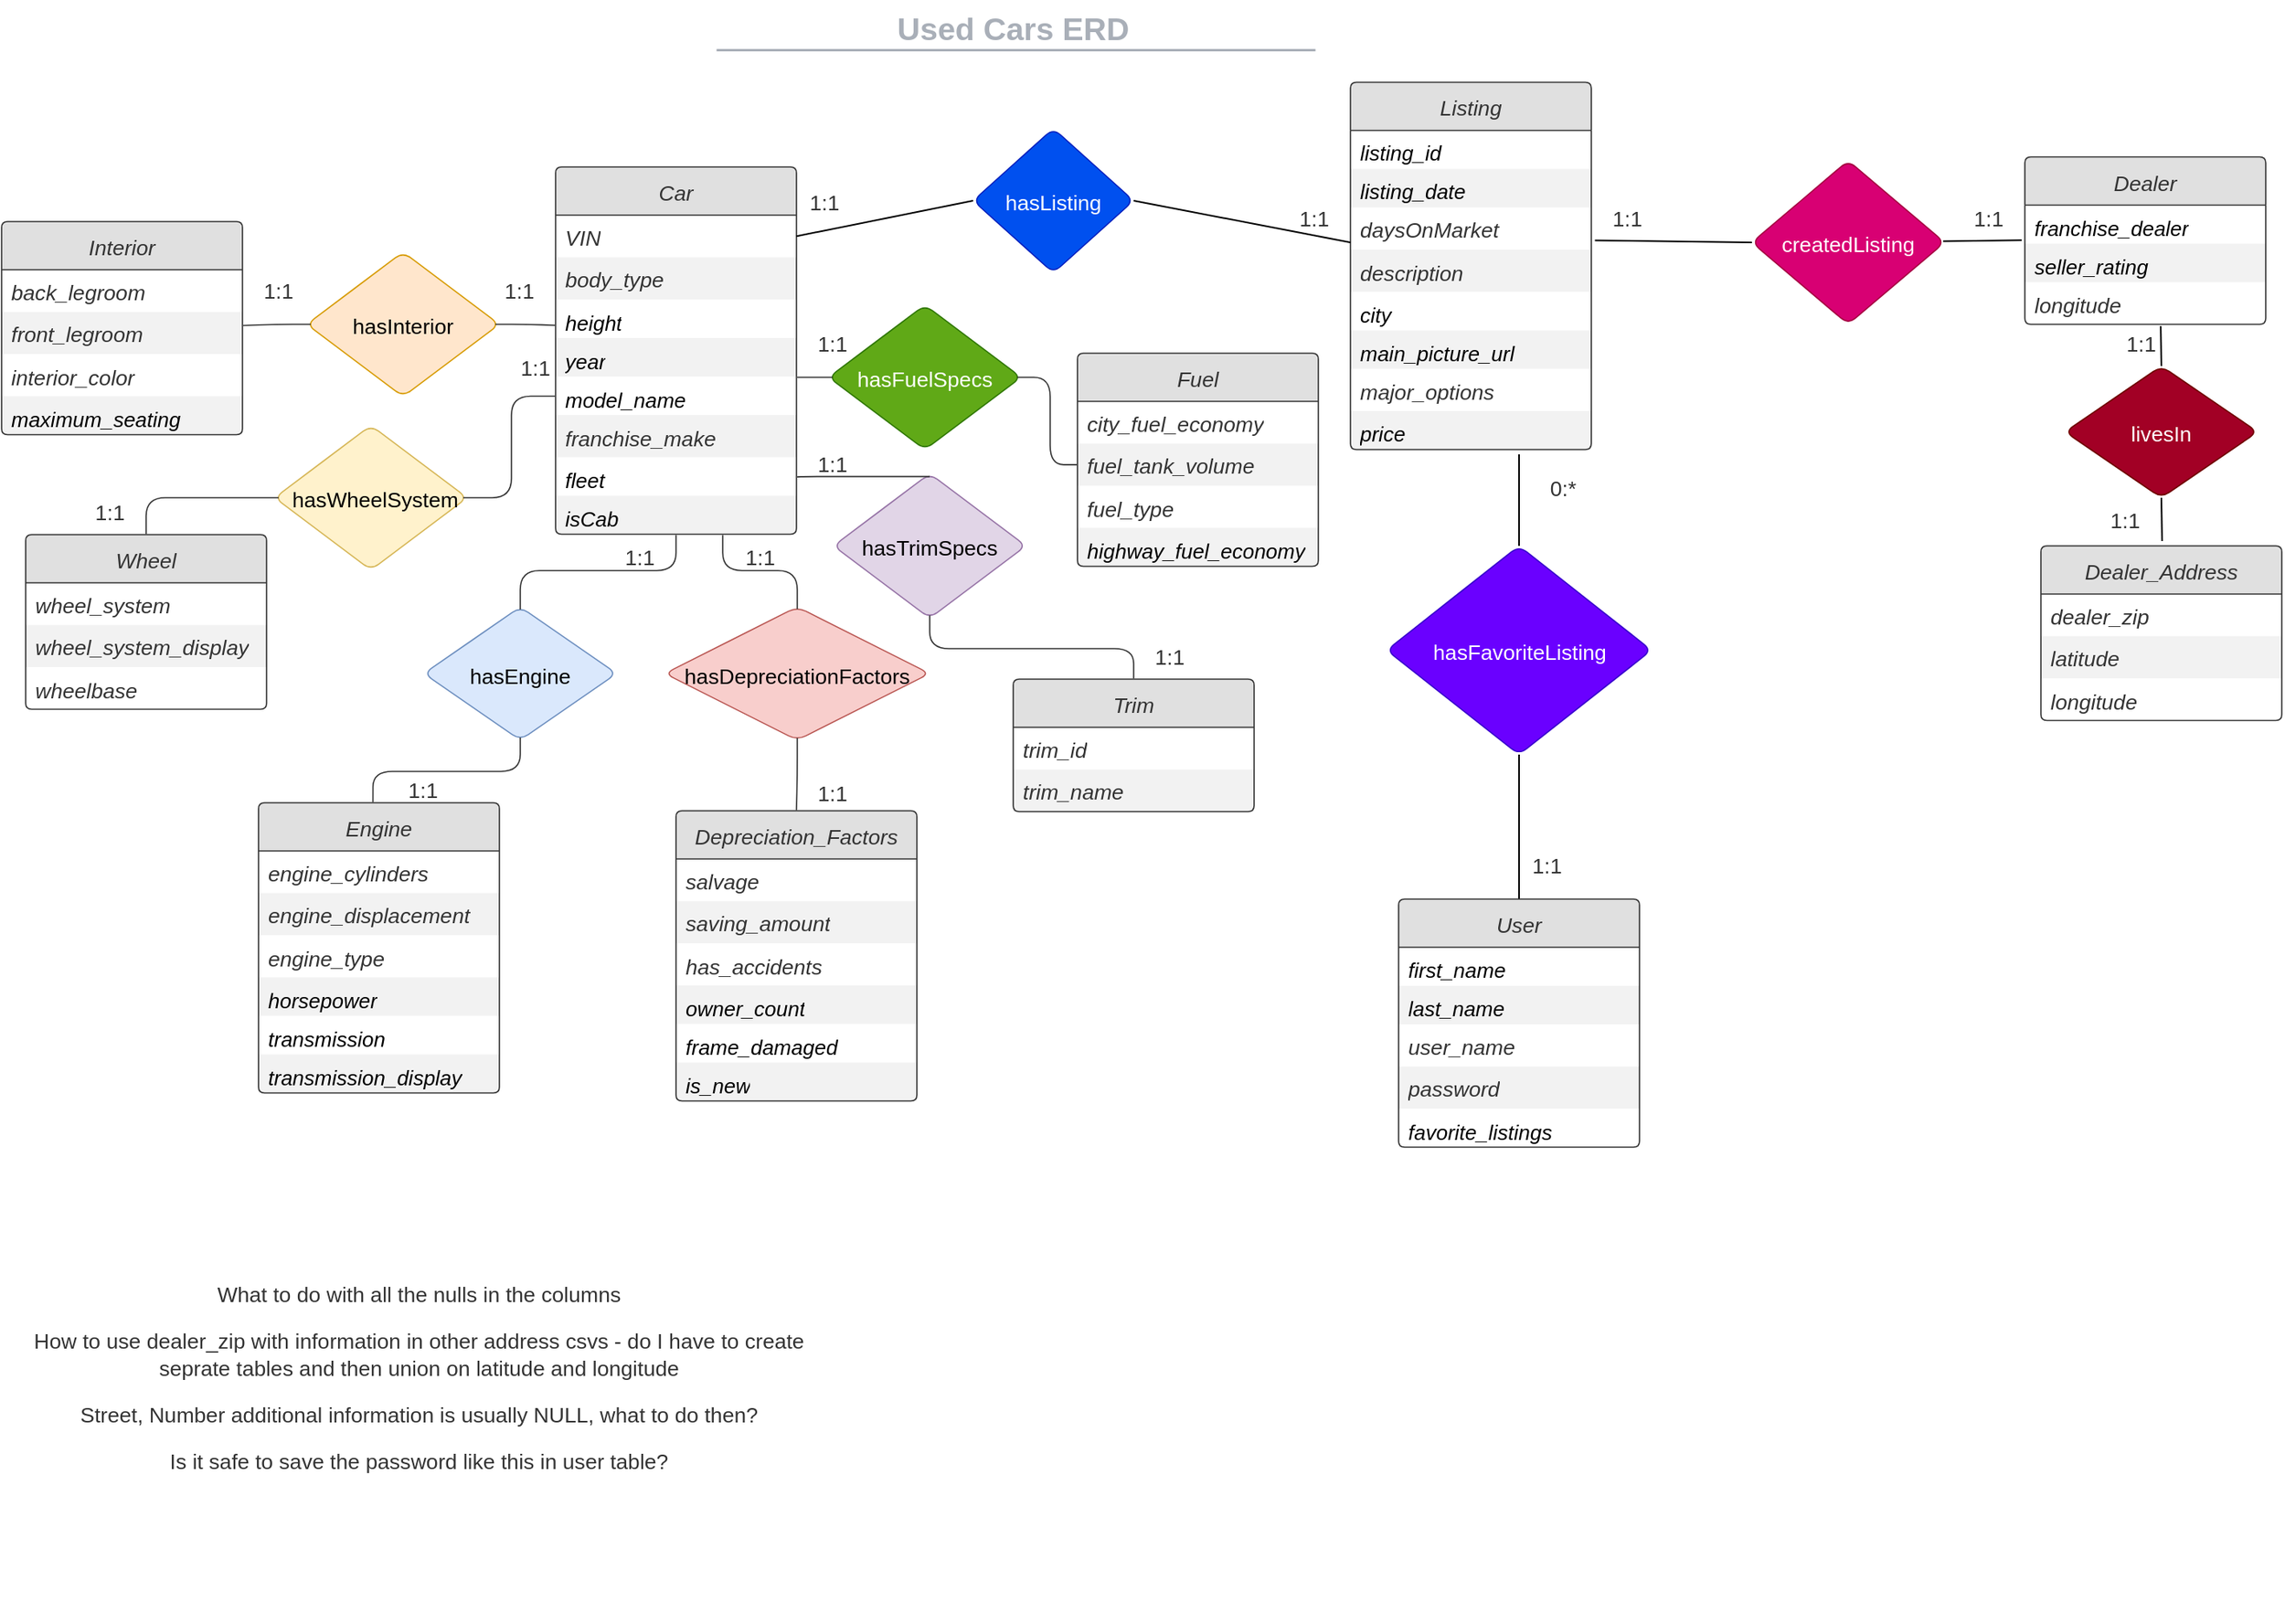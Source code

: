 <mxfile version="14.4.8" type="device"><diagram id="D8fP1rWcKyjfJTmIoYzf" name="Page-1"><mxGraphModel dx="1965" dy="1285" grid="1" gridSize="10" guides="1" tooltips="1" connect="1" arrows="1" fold="1" page="1" pageScale="1" pageWidth="850" pageHeight="1100" math="0" shadow="0"><root><mxCell id="0"/><mxCell id="1" parent="0"/><mxCell id="3H3uGRBCsn2Afm0DeiXc-1" value="Depreciation_Factors" style="html=1;overflow=block;blockSpacing=1;whiteSpace=wrap;swimlane;childLayout=stackLayout;horizontal=1;horizontalStack=0;resizeParent=1;resizeParentMax=0;resizeLast=0;collapsible=0;fontStyle=0;marginBottom=0;swimlaneFillColor=#ffffff;startSize=30;whiteSpace=wrap;fontSize=13.3;fontColor=#333333;fontStyle=2;align=center;spacingLeft=8.4;spacingRight=8.4;spacingTop=2.4;whiteSpace=wrap;fontFamily=Helvetica;spacing=3.6;strokeColor=#333333;strokeOpacity=100;fillOpacity=100;rounded=1;absoluteArcSize=1;arcSize=7.5;fillColor=#ffffff;strokeWidth=0.8;fillColor=#e0e0e0;" vertex="1" parent="1"><mxGeometry x="450" y="555" width="150" height="180.75" as="geometry"/></mxCell><mxCell id="3H3uGRBCsn2Afm0DeiXc-2" value="salvage" style="part=1;resizeHeight=0;strokeColor=none;align=left;verticalAlign=top;spacingLeft=4;spacingRight=4;overflow=hidden;rotatable=0;points=[[0,0.5],[1,0.5]];portConstraint=eastwest;html=1;whiteSpace=wrap;swimlaneFillColor=#ffffff;fontSize=13.3;fontColor=#333333;fontStyle=2;fillColor=none;strokeOpacity=100;fillOpacity=100;" vertex="1" parent="3H3uGRBCsn2Afm0DeiXc-1"><mxGeometry y="30" width="150" height="26.25" as="geometry"/></mxCell><mxCell id="3H3uGRBCsn2Afm0DeiXc-3" value="saving_amount" style="part=1;resizeHeight=0;strokeColor=none;align=left;verticalAlign=top;spacingLeft=4;spacingRight=4;overflow=hidden;rotatable=0;points=[[0,0.5],[1,0.5]];portConstraint=eastwest;html=1;whiteSpace=wrap;swimlaneFillColor=#ffffff;fontSize=13.3;fontColor=#333333;fontStyle=2;fillColor=#000000;opacity=5;" vertex="1" parent="3H3uGRBCsn2Afm0DeiXc-1"><mxGeometry y="56.25" width="150" height="26.25" as="geometry"/></mxCell><mxCell id="3H3uGRBCsn2Afm0DeiXc-4" value="has_accidents" style="part=1;resizeHeight=0;strokeColor=none;align=left;verticalAlign=top;spacingLeft=4;spacingRight=4;overflow=hidden;rotatable=0;points=[[0,0.5],[1,0.5]];portConstraint=eastwest;html=1;whiteSpace=wrap;swimlaneFillColor=#ffffff;fontSize=13.3;fontColor=#333333;fontStyle=2;fillColor=none;strokeOpacity=100;fillOpacity=100;" vertex="1" parent="3H3uGRBCsn2Afm0DeiXc-1"><mxGeometry y="82.5" width="150" height="26.25" as="geometry"/></mxCell><mxCell id="3H3uGRBCsn2Afm0DeiXc-5" value="owner_count" style="part=1;resizeHeight=0;strokeColor=none;align=left;verticalAlign=top;spacingLeft=4;spacingRight=4;overflow=hidden;rotatable=0;points=[[0,0.5],[1,0.5]];portConstraint=eastwest;html=1;whiteSpace=wrap;swimlaneFillColor=#ffffff;fontSize=13;fontStyle=2;fillColor=#000000;opacity=5;" vertex="1" parent="3H3uGRBCsn2Afm0DeiXc-1"><mxGeometry y="108.75" width="150" height="24" as="geometry"/></mxCell><mxCell id="3H3uGRBCsn2Afm0DeiXc-6" value="frame_damaged" style="part=1;resizeHeight=0;strokeColor=none;align=left;verticalAlign=top;spacingLeft=4;spacingRight=4;overflow=hidden;rotatable=0;points=[[0,0.5],[1,0.5]];portConstraint=eastwest;html=1;whiteSpace=wrap;swimlaneFillColor=#ffffff;fontSize=13;fontStyle=2;fillColor=none;strokeOpacity=100;fillOpacity=100;" vertex="1" parent="3H3uGRBCsn2Afm0DeiXc-1"><mxGeometry y="132.75" width="150" height="24" as="geometry"/></mxCell><mxCell id="3H3uGRBCsn2Afm0DeiXc-7" value="is_new" style="part=1;resizeHeight=0;strokeColor=none;align=left;verticalAlign=top;spacingLeft=4;spacingRight=4;overflow=hidden;rotatable=0;points=[[0,0.5],[1,0.5]];portConstraint=eastwest;html=1;whiteSpace=wrap;swimlaneFillColor=#ffffff;fontSize=13;fontStyle=2;fillColor=#000000;opacity=5;" vertex="1" parent="3H3uGRBCsn2Afm0DeiXc-1"><mxGeometry y="156.75" width="150" height="24" as="geometry"/></mxCell><mxCell id="3H3uGRBCsn2Afm0DeiXc-8" value="" style="group;dropTarget=0;" vertex="1" parent="1"><mxGeometry x="340" y="51" width="640" height="45" as="geometry"/></mxCell><UserObject label="Used Cars ERD" lucidchartObjectId="7P10iKuZFoYz" id="3H3uGRBCsn2Afm0DeiXc-9"><mxCell style="html=1;overflow=block;blockSpacing=1;whiteSpace=wrap;;whiteSpace=wrap;fontSize=19.7;fontColor=#a9afb8;fontStyle=1;align=center;spacingLeft=7;spacingRight=7;spacingTop=2;spacing=3;strokeOpacity=0;fillOpacity=0;rounded=1;absoluteArcSize=1;arcSize=12;fillColor=#ffffff;strokeWidth=1.5;" vertex="1" parent="3H3uGRBCsn2Afm0DeiXc-8"><mxGeometry width="640" height="31" as="geometry"/></mxCell></UserObject><UserObject label="" lucidchartObjectId="7P10aUWg2QfL" id="3H3uGRBCsn2Afm0DeiXc-10"><mxCell style="html=1;overflow=block;blockSpacing=1;whiteSpace=wrap;;whiteSpace=wrap;fontSize=13;align=center;spacingLeft=7;spacingRight=7;spacingTop=2;spacing=3;strokeOpacity=0;fillOpacity=0;rounded=1;absoluteArcSize=1;arcSize=12;fillColor=#ffffff;strokeWidth=1.5;" vertex="1" parent="3H3uGRBCsn2Afm0DeiXc-8"><mxGeometry y="31" width="640" height="14" as="geometry"/></mxCell></UserObject><UserObject label="" lucidchartObjectId="7P10Vx7zko9V" id="3H3uGRBCsn2Afm0DeiXc-11"><mxCell style="html=1;jettySize=18;whiteSpace=wrap;fontSize=13;fontFamily=Helvetica;strokeColor=#a9afb8;strokeOpacity=100;strokeWidth=1.5;rounded=0;startArrow=none;;endArrow=none;;" edge="1" parent="3H3uGRBCsn2Afm0DeiXc-8"><mxGeometry width="100" height="100" relative="1" as="geometry"><Array as="points"/><mxPoint x="135" y="30" as="sourcePoint"/><mxPoint x="508" y="30" as="targetPoint"/></mxGeometry></mxCell></UserObject><mxCell id="3H3uGRBCsn2Afm0DeiXc-12" value="Car" style="html=1;overflow=block;blockSpacing=1;whiteSpace=wrap;swimlane;childLayout=stackLayout;horizontal=1;horizontalStack=0;resizeParent=1;resizeParentMax=0;resizeLast=0;collapsible=0;fontStyle=0;marginBottom=0;swimlaneFillColor=#ffffff;startSize=30;whiteSpace=wrap;fontSize=13.3;fontColor=#333333;fontStyle=2;align=center;spacingLeft=8.4;spacingRight=8.4;spacingTop=2.4;whiteSpace=wrap;fontFamily=Helvetica;spacing=3.6;strokeColor=#333333;strokeOpacity=100;fillOpacity=100;rounded=1;absoluteArcSize=1;arcSize=7.5;fillColor=#ffffff;strokeWidth=0.8;fillColor=#e0e0e0;" vertex="1" parent="1"><mxGeometry x="375" y="154" width="150" height="228.75" as="geometry"/></mxCell><mxCell id="3H3uGRBCsn2Afm0DeiXc-13" value="VIN" style="part=1;resizeHeight=0;strokeColor=none;align=left;verticalAlign=top;spacingLeft=4;spacingRight=4;overflow=hidden;rotatable=0;points=[[0,0.5],[1,0.5]];portConstraint=eastwest;html=1;whiteSpace=wrap;swimlaneFillColor=#ffffff;fontSize=13.3;fontColor=#333333;fontStyle=2;fillColor=none;strokeOpacity=100;fillOpacity=100;" vertex="1" parent="3H3uGRBCsn2Afm0DeiXc-12"><mxGeometry y="30" width="150" height="26.25" as="geometry"/></mxCell><mxCell id="3H3uGRBCsn2Afm0DeiXc-14" value="body_type" style="part=1;resizeHeight=0;strokeColor=none;align=left;verticalAlign=top;spacingLeft=4;spacingRight=4;overflow=hidden;rotatable=0;points=[[0,0.5],[1,0.5]];portConstraint=eastwest;html=1;whiteSpace=wrap;swimlaneFillColor=#ffffff;fontSize=13.3;fontColor=#333333;fontStyle=2;fillColor=#000000;opacity=5;" vertex="1" parent="3H3uGRBCsn2Afm0DeiXc-12"><mxGeometry y="56.25" width="150" height="26.25" as="geometry"/></mxCell><mxCell id="3H3uGRBCsn2Afm0DeiXc-15" value="height" style="part=1;resizeHeight=0;strokeColor=none;align=left;verticalAlign=top;spacingLeft=4;spacingRight=4;overflow=hidden;rotatable=0;points=[[0,0.5],[1,0.5]];portConstraint=eastwest;html=1;whiteSpace=wrap;swimlaneFillColor=#ffffff;fontSize=13;fontStyle=2;fillColor=none;strokeOpacity=100;fillOpacity=100;" vertex="1" parent="3H3uGRBCsn2Afm0DeiXc-12"><mxGeometry y="82.5" width="150" height="24" as="geometry"/></mxCell><mxCell id="3H3uGRBCsn2Afm0DeiXc-16" value="year" style="part=1;resizeHeight=0;strokeColor=none;align=left;verticalAlign=top;spacingLeft=4;spacingRight=4;overflow=hidden;rotatable=0;points=[[0,0.5],[1,0.5]];portConstraint=eastwest;html=1;whiteSpace=wrap;swimlaneFillColor=#ffffff;fontSize=13;fontStyle=2;fillColor=#000000;opacity=5;" vertex="1" parent="3H3uGRBCsn2Afm0DeiXc-12"><mxGeometry y="106.5" width="150" height="24" as="geometry"/></mxCell><mxCell id="3H3uGRBCsn2Afm0DeiXc-17" value="model_name" style="part=1;resizeHeight=0;strokeColor=none;align=left;verticalAlign=top;spacingLeft=4;spacingRight=4;overflow=hidden;rotatable=0;points=[[0,0.5],[1,0.5]];portConstraint=eastwest;html=1;whiteSpace=wrap;swimlaneFillColor=#ffffff;fontSize=13;fontStyle=2;fillColor=none;strokeOpacity=100;fillOpacity=100;" vertex="1" parent="3H3uGRBCsn2Afm0DeiXc-12"><mxGeometry y="130.5" width="150" height="24" as="geometry"/></mxCell><mxCell id="3H3uGRBCsn2Afm0DeiXc-18" value="franchise_make" style="part=1;resizeHeight=0;strokeColor=none;align=left;verticalAlign=top;spacingLeft=4;spacingRight=4;overflow=hidden;rotatable=0;points=[[0,0.5],[1,0.5]];portConstraint=eastwest;html=1;whiteSpace=wrap;swimlaneFillColor=#ffffff;fontSize=13.3;fontColor=#333333;fontStyle=2;fillColor=#000000;opacity=5;" vertex="1" parent="3H3uGRBCsn2Afm0DeiXc-12"><mxGeometry y="154.5" width="150" height="26.25" as="geometry"/></mxCell><mxCell id="3H3uGRBCsn2Afm0DeiXc-19" value="fleet" style="part=1;resizeHeight=0;strokeColor=none;align=left;verticalAlign=top;spacingLeft=4;spacingRight=4;overflow=hidden;rotatable=0;points=[[0,0.5],[1,0.5]];portConstraint=eastwest;html=1;whiteSpace=wrap;swimlaneFillColor=#ffffff;fontSize=13;fontStyle=2;fillColor=none;strokeOpacity=100;fillOpacity=100;" vertex="1" parent="3H3uGRBCsn2Afm0DeiXc-12"><mxGeometry y="180.75" width="150" height="24" as="geometry"/></mxCell><mxCell id="3H3uGRBCsn2Afm0DeiXc-20" value="isCab" style="part=1;resizeHeight=0;strokeColor=none;align=left;verticalAlign=top;spacingLeft=4;spacingRight=4;overflow=hidden;rotatable=0;points=[[0,0.5],[1,0.5]];portConstraint=eastwest;html=1;whiteSpace=wrap;swimlaneFillColor=#ffffff;fontSize=13;fontStyle=2;fillColor=#000000;opacity=5;" vertex="1" parent="3H3uGRBCsn2Afm0DeiXc-12"><mxGeometry y="204.75" width="150" height="24" as="geometry"/></mxCell><mxCell id="3H3uGRBCsn2Afm0DeiXc-21" value="Engine" style="html=1;overflow=block;blockSpacing=1;whiteSpace=wrap;swimlane;childLayout=stackLayout;horizontal=1;horizontalStack=0;resizeParent=1;resizeParentMax=0;resizeLast=0;collapsible=0;fontStyle=0;marginBottom=0;swimlaneFillColor=#ffffff;startSize=30;whiteSpace=wrap;fontSize=13.3;fontColor=#333333;fontStyle=2;align=center;spacingLeft=8.4;spacingRight=8.4;spacingTop=2.4;whiteSpace=wrap;fontFamily=Helvetica;spacing=3.6;strokeColor=#333333;strokeOpacity=100;fillOpacity=100;rounded=1;absoluteArcSize=1;arcSize=7.5;fillColor=#ffffff;strokeWidth=0.8;fillColor=#e0e0e0;" vertex="1" parent="1"><mxGeometry x="190" y="550" width="150" height="180.75" as="geometry"/></mxCell><mxCell id="3H3uGRBCsn2Afm0DeiXc-22" value="engine_cylinders" style="part=1;resizeHeight=0;strokeColor=none;align=left;verticalAlign=top;spacingLeft=4;spacingRight=4;overflow=hidden;rotatable=0;points=[[0,0.5],[1,0.5]];portConstraint=eastwest;html=1;whiteSpace=wrap;swimlaneFillColor=#ffffff;fontSize=13.3;fontColor=#333333;fontStyle=2;fillColor=none;strokeOpacity=100;fillOpacity=100;" vertex="1" parent="3H3uGRBCsn2Afm0DeiXc-21"><mxGeometry y="30" width="150" height="26.25" as="geometry"/></mxCell><mxCell id="3H3uGRBCsn2Afm0DeiXc-23" value="engine_displacement" style="part=1;resizeHeight=0;strokeColor=none;align=left;verticalAlign=top;spacingLeft=4;spacingRight=4;overflow=hidden;rotatable=0;points=[[0,0.5],[1,0.5]];portConstraint=eastwest;html=1;whiteSpace=wrap;swimlaneFillColor=#ffffff;fontSize=13.3;fontColor=#333333;fontStyle=2;fillColor=#000000;opacity=5;" vertex="1" parent="3H3uGRBCsn2Afm0DeiXc-21"><mxGeometry y="56.25" width="150" height="26.25" as="geometry"/></mxCell><mxCell id="3H3uGRBCsn2Afm0DeiXc-24" value="engine_type" style="part=1;resizeHeight=0;strokeColor=none;align=left;verticalAlign=top;spacingLeft=4;spacingRight=4;overflow=hidden;rotatable=0;points=[[0,0.5],[1,0.5]];portConstraint=eastwest;html=1;whiteSpace=wrap;swimlaneFillColor=#ffffff;fontSize=13.3;fontColor=#333333;fontStyle=2;fillColor=none;strokeOpacity=100;fillOpacity=100;" vertex="1" parent="3H3uGRBCsn2Afm0DeiXc-21"><mxGeometry y="82.5" width="150" height="26.25" as="geometry"/></mxCell><mxCell id="3H3uGRBCsn2Afm0DeiXc-25" value="horsepower" style="part=1;resizeHeight=0;strokeColor=none;align=left;verticalAlign=top;spacingLeft=4;spacingRight=4;overflow=hidden;rotatable=0;points=[[0,0.5],[1,0.5]];portConstraint=eastwest;html=1;whiteSpace=wrap;swimlaneFillColor=#ffffff;fontSize=13;fontStyle=2;fillColor=#000000;opacity=5;" vertex="1" parent="3H3uGRBCsn2Afm0DeiXc-21"><mxGeometry y="108.75" width="150" height="24" as="geometry"/></mxCell><mxCell id="3H3uGRBCsn2Afm0DeiXc-26" value="transmission" style="part=1;resizeHeight=0;strokeColor=none;align=left;verticalAlign=top;spacingLeft=4;spacingRight=4;overflow=hidden;rotatable=0;points=[[0,0.5],[1,0.5]];portConstraint=eastwest;html=1;whiteSpace=wrap;swimlaneFillColor=#ffffff;fontSize=13;fontStyle=2;fillColor=none;strokeOpacity=100;fillOpacity=100;" vertex="1" parent="3H3uGRBCsn2Afm0DeiXc-21"><mxGeometry y="132.75" width="150" height="24" as="geometry"/></mxCell><mxCell id="3H3uGRBCsn2Afm0DeiXc-27" value="transmission_display" style="part=1;resizeHeight=0;strokeColor=none;align=left;verticalAlign=top;spacingLeft=4;spacingRight=4;overflow=hidden;rotatable=0;points=[[0,0.5],[1,0.5]];portConstraint=eastwest;html=1;whiteSpace=wrap;swimlaneFillColor=#ffffff;fontSize=13;fontStyle=2;fillColor=#000000;opacity=5;" vertex="1" parent="3H3uGRBCsn2Afm0DeiXc-21"><mxGeometry y="156.75" width="150" height="24" as="geometry"/></mxCell><mxCell id="3H3uGRBCsn2Afm0DeiXc-28" value="Wheel" style="html=1;overflow=block;blockSpacing=1;whiteSpace=wrap;swimlane;childLayout=stackLayout;horizontal=1;horizontalStack=0;resizeParent=1;resizeParentMax=0;resizeLast=0;collapsible=0;fontStyle=0;marginBottom=0;swimlaneFillColor=#ffffff;startSize=30;whiteSpace=wrap;fontSize=13.3;fontColor=#333333;fontStyle=2;align=center;spacingLeft=8.4;spacingRight=8.4;spacingTop=2.4;whiteSpace=wrap;fontFamily=Helvetica;spacing=3.6;strokeColor=#333333;strokeOpacity=100;fillOpacity=100;rounded=1;absoluteArcSize=1;arcSize=7.5;fillColor=#ffffff;strokeWidth=0.8;fillColor=#e0e0e0;" vertex="1" parent="1"><mxGeometry x="45" y="383" width="150" height="108.75" as="geometry"/></mxCell><mxCell id="3H3uGRBCsn2Afm0DeiXc-29" value="wheel_system" style="part=1;resizeHeight=0;strokeColor=none;align=left;verticalAlign=top;spacingLeft=4;spacingRight=4;overflow=hidden;rotatable=0;points=[[0,0.5],[1,0.5]];portConstraint=eastwest;html=1;whiteSpace=wrap;swimlaneFillColor=#ffffff;fontSize=13.3;fontColor=#333333;fontStyle=2;fillColor=none;strokeOpacity=100;fillOpacity=100;" vertex="1" parent="3H3uGRBCsn2Afm0DeiXc-28"><mxGeometry y="30" width="150" height="26.25" as="geometry"/></mxCell><mxCell id="3H3uGRBCsn2Afm0DeiXc-30" value="wheel_system_display" style="part=1;resizeHeight=0;strokeColor=none;align=left;verticalAlign=top;spacingLeft=4;spacingRight=4;overflow=hidden;rotatable=0;points=[[0,0.5],[1,0.5]];portConstraint=eastwest;html=1;whiteSpace=wrap;swimlaneFillColor=#ffffff;fontSize=13.3;fontColor=#333333;fontStyle=2;fillColor=#000000;opacity=5;" vertex="1" parent="3H3uGRBCsn2Afm0DeiXc-28"><mxGeometry y="56.25" width="150" height="26.25" as="geometry"/></mxCell><mxCell id="3H3uGRBCsn2Afm0DeiXc-31" value="wheelbase" style="part=1;resizeHeight=0;strokeColor=none;align=left;verticalAlign=top;spacingLeft=4;spacingRight=4;overflow=hidden;rotatable=0;points=[[0,0.5],[1,0.5]];portConstraint=eastwest;html=1;whiteSpace=wrap;swimlaneFillColor=#ffffff;fontSize=13.3;fontColor=#333333;fontStyle=2;fillColor=none;strokeOpacity=100;fillOpacity=100;" vertex="1" parent="3H3uGRBCsn2Afm0DeiXc-28"><mxGeometry y="82.5" width="150" height="26.25" as="geometry"/></mxCell><mxCell id="3H3uGRBCsn2Afm0DeiXc-32" value="Fuel" style="html=1;overflow=block;blockSpacing=1;whiteSpace=wrap;swimlane;childLayout=stackLayout;horizontal=1;horizontalStack=0;resizeParent=1;resizeParentMax=0;resizeLast=0;collapsible=0;fontStyle=0;marginBottom=0;swimlaneFillColor=#ffffff;startSize=30;whiteSpace=wrap;fontSize=13.3;fontColor=#333333;fontStyle=2;align=center;spacingLeft=8.4;spacingRight=8.4;spacingTop=2.4;whiteSpace=wrap;fontFamily=Helvetica;spacing=3.6;strokeColor=#333333;strokeOpacity=100;fillOpacity=100;rounded=1;absoluteArcSize=1;arcSize=7.5;fillColor=#ffffff;strokeWidth=0.8;fillColor=#e0e0e0;" vertex="1" parent="1"><mxGeometry x="700" y="270" width="150" height="132.75" as="geometry"/></mxCell><mxCell id="3H3uGRBCsn2Afm0DeiXc-33" value="city_fuel_economy" style="part=1;resizeHeight=0;strokeColor=none;align=left;verticalAlign=top;spacingLeft=4;spacingRight=4;overflow=hidden;rotatable=0;points=[[0,0.5],[1,0.5]];portConstraint=eastwest;html=1;whiteSpace=wrap;swimlaneFillColor=#ffffff;fontSize=13.3;fontColor=#333333;fontStyle=2;fillColor=none;strokeOpacity=100;fillOpacity=100;" vertex="1" parent="3H3uGRBCsn2Afm0DeiXc-32"><mxGeometry y="30" width="150" height="26.25" as="geometry"/></mxCell><mxCell id="3H3uGRBCsn2Afm0DeiXc-34" value="fuel_tank_volume" style="part=1;resizeHeight=0;strokeColor=none;align=left;verticalAlign=top;spacingLeft=4;spacingRight=4;overflow=hidden;rotatable=0;points=[[0,0.5],[1,0.5]];portConstraint=eastwest;html=1;whiteSpace=wrap;swimlaneFillColor=#ffffff;fontSize=13.3;fontColor=#333333;fontStyle=2;fillColor=#000000;opacity=5;" vertex="1" parent="3H3uGRBCsn2Afm0DeiXc-32"><mxGeometry y="56.25" width="150" height="26.25" as="geometry"/></mxCell><mxCell id="3H3uGRBCsn2Afm0DeiXc-35" value="fuel_type" style="part=1;resizeHeight=0;strokeColor=none;align=left;verticalAlign=top;spacingLeft=4;spacingRight=4;overflow=hidden;rotatable=0;points=[[0,0.5],[1,0.5]];portConstraint=eastwest;html=1;whiteSpace=wrap;swimlaneFillColor=#ffffff;fontSize=13.3;fontColor=#333333;fontStyle=2;fillColor=none;strokeOpacity=100;fillOpacity=100;" vertex="1" parent="3H3uGRBCsn2Afm0DeiXc-32"><mxGeometry y="82.5" width="150" height="26.25" as="geometry"/></mxCell><mxCell id="3H3uGRBCsn2Afm0DeiXc-36" value="highway_fuel_economy" style="part=1;resizeHeight=0;strokeColor=none;align=left;verticalAlign=top;spacingLeft=4;spacingRight=4;overflow=hidden;rotatable=0;points=[[0,0.5],[1,0.5]];portConstraint=eastwest;html=1;whiteSpace=wrap;swimlaneFillColor=#ffffff;fontSize=13;fontStyle=2;fillColor=#000000;opacity=5;" vertex="1" parent="3H3uGRBCsn2Afm0DeiXc-32"><mxGeometry y="108.75" width="150" height="24" as="geometry"/></mxCell><mxCell id="3H3uGRBCsn2Afm0DeiXc-37" value="Interior" style="html=1;overflow=block;blockSpacing=1;whiteSpace=wrap;swimlane;childLayout=stackLayout;horizontal=1;horizontalStack=0;resizeParent=1;resizeParentMax=0;resizeLast=0;collapsible=0;fontStyle=0;marginBottom=0;swimlaneFillColor=#ffffff;startSize=30;whiteSpace=wrap;fontSize=13.3;fontColor=#333333;fontStyle=2;align=center;spacingLeft=8.4;spacingRight=8.4;spacingTop=2.4;whiteSpace=wrap;fontFamily=Helvetica;spacing=3.6;strokeColor=#333333;strokeOpacity=100;fillOpacity=100;rounded=1;absoluteArcSize=1;arcSize=7.5;fillColor=#ffffff;strokeWidth=0.8;fillColor=#e0e0e0;" vertex="1" parent="1"><mxGeometry x="30" y="188" width="150" height="132.75" as="geometry"/></mxCell><mxCell id="3H3uGRBCsn2Afm0DeiXc-38" value="back_legroom" style="part=1;resizeHeight=0;strokeColor=none;align=left;verticalAlign=top;spacingLeft=4;spacingRight=4;overflow=hidden;rotatable=0;points=[[0,0.5],[1,0.5]];portConstraint=eastwest;html=1;whiteSpace=wrap;swimlaneFillColor=#ffffff;fontSize=13.3;fontColor=#333333;fontStyle=2;fillColor=none;strokeOpacity=100;fillOpacity=100;" vertex="1" parent="3H3uGRBCsn2Afm0DeiXc-37"><mxGeometry y="30" width="150" height="26.25" as="geometry"/></mxCell><mxCell id="3H3uGRBCsn2Afm0DeiXc-39" value="front_legroom" style="part=1;resizeHeight=0;strokeColor=none;align=left;verticalAlign=top;spacingLeft=4;spacingRight=4;overflow=hidden;rotatable=0;points=[[0,0.5],[1,0.5]];portConstraint=eastwest;html=1;whiteSpace=wrap;swimlaneFillColor=#ffffff;fontSize=13.3;fontColor=#333333;fontStyle=2;fillColor=#000000;opacity=5;" vertex="1" parent="3H3uGRBCsn2Afm0DeiXc-37"><mxGeometry y="56.25" width="150" height="26.25" as="geometry"/></mxCell><mxCell id="3H3uGRBCsn2Afm0DeiXc-40" value="interior_color" style="part=1;resizeHeight=0;strokeColor=none;align=left;verticalAlign=top;spacingLeft=4;spacingRight=4;overflow=hidden;rotatable=0;points=[[0,0.5],[1,0.5]];portConstraint=eastwest;html=1;whiteSpace=wrap;swimlaneFillColor=#ffffff;fontSize=13.3;fontColor=#333333;fontStyle=2;fillColor=none;strokeOpacity=100;fillOpacity=100;" vertex="1" parent="3H3uGRBCsn2Afm0DeiXc-37"><mxGeometry y="82.5" width="150" height="26.25" as="geometry"/></mxCell><mxCell id="3H3uGRBCsn2Afm0DeiXc-41" value="maximum_seating" style="part=1;resizeHeight=0;strokeColor=none;align=left;verticalAlign=top;spacingLeft=4;spacingRight=4;overflow=hidden;rotatable=0;points=[[0,0.5],[1,0.5]];portConstraint=eastwest;html=1;whiteSpace=wrap;swimlaneFillColor=#ffffff;fontSize=13;fontStyle=2;fillColor=#000000;opacity=5;" vertex="1" parent="3H3uGRBCsn2Afm0DeiXc-37"><mxGeometry y="108.75" width="150" height="24" as="geometry"/></mxCell><mxCell id="3H3uGRBCsn2Afm0DeiXc-42" value="Trim" style="html=1;overflow=block;blockSpacing=1;whiteSpace=wrap;swimlane;childLayout=stackLayout;horizontal=1;horizontalStack=0;resizeParent=1;resizeParentMax=0;resizeLast=0;collapsible=0;fontStyle=0;marginBottom=0;swimlaneFillColor=#ffffff;startSize=30;whiteSpace=wrap;fontSize=13.3;fontColor=#333333;fontStyle=2;align=center;spacingLeft=8.4;spacingRight=8.4;spacingTop=2.4;whiteSpace=wrap;fontFamily=Helvetica;spacing=3.6;strokeColor=#333333;strokeOpacity=100;fillOpacity=100;rounded=1;absoluteArcSize=1;arcSize=7.5;fillColor=#ffffff;strokeWidth=0.8;fillColor=#e0e0e0;" vertex="1" parent="1"><mxGeometry x="660" y="473" width="150" height="82.5" as="geometry"/></mxCell><mxCell id="3H3uGRBCsn2Afm0DeiXc-43" value="trim_id" style="part=1;resizeHeight=0;strokeColor=none;align=left;verticalAlign=top;spacingLeft=4;spacingRight=4;overflow=hidden;rotatable=0;points=[[0,0.5],[1,0.5]];portConstraint=eastwest;html=1;whiteSpace=wrap;swimlaneFillColor=#ffffff;fontSize=13.3;fontColor=#333333;fontStyle=2;fillColor=none;strokeOpacity=100;fillOpacity=100;" vertex="1" parent="3H3uGRBCsn2Afm0DeiXc-42"><mxGeometry y="30" width="150" height="26.25" as="geometry"/></mxCell><mxCell id="3H3uGRBCsn2Afm0DeiXc-44" value="trim_name" style="part=1;resizeHeight=0;strokeColor=none;align=left;verticalAlign=top;spacingLeft=4;spacingRight=4;overflow=hidden;rotatable=0;points=[[0,0.5],[1,0.5]];portConstraint=eastwest;html=1;whiteSpace=wrap;swimlaneFillColor=#ffffff;fontSize=13.3;fontColor=#333333;fontStyle=2;fillColor=#000000;opacity=5;" vertex="1" parent="3H3uGRBCsn2Afm0DeiXc-42"><mxGeometry y="56.25" width="150" height="26.25" as="geometry"/></mxCell><mxCell id="3H3uGRBCsn2Afm0DeiXc-45" value="Listing" style="html=1;overflow=block;blockSpacing=1;whiteSpace=wrap;swimlane;childLayout=stackLayout;horizontal=1;horizontalStack=0;resizeParent=1;resizeParentMax=0;resizeLast=0;collapsible=0;fontStyle=0;marginBottom=0;swimlaneFillColor=#ffffff;startSize=30;whiteSpace=wrap;fontSize=13.3;fontColor=#333333;fontStyle=2;align=center;spacingLeft=8.4;spacingRight=8.4;spacingTop=2.4;whiteSpace=wrap;fontFamily=Helvetica;spacing=3.6;strokeColor=#333333;strokeOpacity=100;fillOpacity=100;rounded=1;absoluteArcSize=1;arcSize=7.5;fillColor=#ffffff;strokeWidth=0.8;fillColor=#e0e0e0;" vertex="1" parent="1"><mxGeometry x="870" y="101.25" width="150" height="228.75" as="geometry"/></mxCell><mxCell id="3H3uGRBCsn2Afm0DeiXc-46" value="listing_id" style="part=1;resizeHeight=0;strokeColor=none;align=left;verticalAlign=top;spacingLeft=4;spacingRight=4;overflow=hidden;rotatable=0;points=[[0,0.5],[1,0.5]];portConstraint=eastwest;html=1;whiteSpace=wrap;swimlaneFillColor=#ffffff;fontSize=13;fontStyle=2;fillColor=none;strokeOpacity=100;fillOpacity=100;" vertex="1" parent="3H3uGRBCsn2Afm0DeiXc-45"><mxGeometry y="30" width="150" height="24" as="geometry"/></mxCell><mxCell id="3H3uGRBCsn2Afm0DeiXc-47" value="listing_date" style="part=1;resizeHeight=0;strokeColor=none;align=left;verticalAlign=top;spacingLeft=4;spacingRight=4;overflow=hidden;rotatable=0;points=[[0,0.5],[1,0.5]];portConstraint=eastwest;html=1;whiteSpace=wrap;swimlaneFillColor=#ffffff;fontSize=13;fontStyle=2;fillColor=#000000;opacity=5;" vertex="1" parent="3H3uGRBCsn2Afm0DeiXc-45"><mxGeometry y="54" width="150" height="24" as="geometry"/></mxCell><mxCell id="3H3uGRBCsn2Afm0DeiXc-48" value="daysOnMarket&amp;nbsp;" style="part=1;resizeHeight=0;strokeColor=none;align=left;verticalAlign=top;spacingLeft=4;spacingRight=4;overflow=hidden;rotatable=0;points=[[0,0.5],[1,0.5]];portConstraint=eastwest;html=1;whiteSpace=wrap;swimlaneFillColor=#ffffff;fontSize=13.3;fontColor=#333333;fontStyle=2;fillColor=none;strokeOpacity=100;fillOpacity=100;" vertex="1" parent="3H3uGRBCsn2Afm0DeiXc-45"><mxGeometry y="78" width="150" height="26.25" as="geometry"/></mxCell><mxCell id="3H3uGRBCsn2Afm0DeiXc-49" value="description" style="part=1;resizeHeight=0;strokeColor=none;align=left;verticalAlign=top;spacingLeft=4;spacingRight=4;overflow=hidden;rotatable=0;points=[[0,0.5],[1,0.5]];portConstraint=eastwest;html=1;whiteSpace=wrap;swimlaneFillColor=#ffffff;fontSize=13.3;fontColor=#333333;fontStyle=2;fillColor=#000000;opacity=5;" vertex="1" parent="3H3uGRBCsn2Afm0DeiXc-45"><mxGeometry y="104.25" width="150" height="26.25" as="geometry"/></mxCell><mxCell id="3H3uGRBCsn2Afm0DeiXc-50" value="city" style="part=1;resizeHeight=0;strokeColor=none;align=left;verticalAlign=top;spacingLeft=4;spacingRight=4;overflow=hidden;rotatable=0;points=[[0,0.5],[1,0.5]];portConstraint=eastwest;html=1;whiteSpace=wrap;swimlaneFillColor=#ffffff;fontSize=13;fontStyle=2;fillColor=none;strokeOpacity=100;fillOpacity=100;" vertex="1" parent="3H3uGRBCsn2Afm0DeiXc-45"><mxGeometry y="130.5" width="150" height="24" as="geometry"/></mxCell><mxCell id="3H3uGRBCsn2Afm0DeiXc-51" value="main_picture_url&amp;nbsp;" style="part=1;resizeHeight=0;strokeColor=none;align=left;verticalAlign=top;spacingLeft=4;spacingRight=4;overflow=hidden;rotatable=0;points=[[0,0.5],[1,0.5]];portConstraint=eastwest;html=1;whiteSpace=wrap;swimlaneFillColor=#ffffff;fontSize=13;fontStyle=2;fillColor=#000000;opacity=5;" vertex="1" parent="3H3uGRBCsn2Afm0DeiXc-45"><mxGeometry y="154.5" width="150" height="24" as="geometry"/></mxCell><mxCell id="3H3uGRBCsn2Afm0DeiXc-52" value="major_options" style="part=1;resizeHeight=0;strokeColor=none;align=left;verticalAlign=top;spacingLeft=4;spacingRight=4;overflow=hidden;rotatable=0;points=[[0,0.5],[1,0.5]];portConstraint=eastwest;html=1;whiteSpace=wrap;swimlaneFillColor=#ffffff;fontSize=13.3;fontColor=#333333;fontStyle=2;fillColor=none;strokeOpacity=100;fillOpacity=100;" vertex="1" parent="3H3uGRBCsn2Afm0DeiXc-45"><mxGeometry y="178.5" width="150" height="26.25" as="geometry"/></mxCell><mxCell id="3H3uGRBCsn2Afm0DeiXc-53" value="price" style="part=1;resizeHeight=0;strokeColor=none;align=left;verticalAlign=top;spacingLeft=4;spacingRight=4;overflow=hidden;rotatable=0;points=[[0,0.5],[1,0.5]];portConstraint=eastwest;html=1;whiteSpace=wrap;swimlaneFillColor=#ffffff;fontSize=13;fontStyle=2;fillColor=#000000;opacity=5;" vertex="1" parent="3H3uGRBCsn2Afm0DeiXc-45"><mxGeometry y="204.75" width="150" height="24" as="geometry"/></mxCell><mxCell id="3H3uGRBCsn2Afm0DeiXc-54" value="Dealer_Address" style="html=1;overflow=block;blockSpacing=1;whiteSpace=wrap;swimlane;childLayout=stackLayout;horizontal=1;horizontalStack=0;resizeParent=1;resizeParentMax=0;resizeLast=0;collapsible=0;fontStyle=0;marginBottom=0;swimlaneFillColor=#ffffff;startSize=30;whiteSpace=wrap;fontSize=13.3;fontColor=#333333;fontStyle=2;align=center;spacingLeft=8.4;spacingRight=8.4;spacingTop=2.4;whiteSpace=wrap;fontFamily=Helvetica;spacing=3.6;strokeColor=#333333;strokeOpacity=100;fillOpacity=100;rounded=1;absoluteArcSize=1;arcSize=7.5;fillColor=#ffffff;strokeWidth=0.8;fillColor=#e0e0e0;" vertex="1" parent="1"><mxGeometry x="1300" y="390" width="150" height="108.75" as="geometry"/></mxCell><mxCell id="3H3uGRBCsn2Afm0DeiXc-55" value="dealer_zip" style="part=1;resizeHeight=0;strokeColor=none;align=left;verticalAlign=top;spacingLeft=4;spacingRight=4;overflow=hidden;rotatable=0;points=[[0,0.5],[1,0.5]];portConstraint=eastwest;html=1;whiteSpace=wrap;swimlaneFillColor=#ffffff;fontSize=13.3;fontColor=#333333;fontStyle=2;fillColor=none;strokeOpacity=100;fillOpacity=100;" vertex="1" parent="3H3uGRBCsn2Afm0DeiXc-54"><mxGeometry y="30" width="150" height="26.25" as="geometry"/></mxCell><mxCell id="3H3uGRBCsn2Afm0DeiXc-56" value="latitude" style="part=1;resizeHeight=0;strokeColor=none;align=left;verticalAlign=top;spacingLeft=4;spacingRight=4;overflow=hidden;rotatable=0;points=[[0,0.5],[1,0.5]];portConstraint=eastwest;html=1;whiteSpace=wrap;swimlaneFillColor=#ffffff;fontSize=13.3;fontColor=#333333;fontStyle=2;fillColor=#000000;opacity=5;" vertex="1" parent="3H3uGRBCsn2Afm0DeiXc-54"><mxGeometry y="56.25" width="150" height="26.25" as="geometry"/></mxCell><mxCell id="3H3uGRBCsn2Afm0DeiXc-57" value="longitude" style="part=1;resizeHeight=0;strokeColor=none;align=left;verticalAlign=top;spacingLeft=4;spacingRight=4;overflow=hidden;rotatable=0;points=[[0,0.5],[1,0.5]];portConstraint=eastwest;html=1;whiteSpace=wrap;swimlaneFillColor=#ffffff;fontSize=13.3;fontColor=#333333;fontStyle=2;fillColor=none;strokeOpacity=100;fillOpacity=100;" vertex="1" parent="3H3uGRBCsn2Afm0DeiXc-54"><mxGeometry y="82.5" width="150" height="26.25" as="geometry"/></mxCell><mxCell id="3H3uGRBCsn2Afm0DeiXc-58" value="Dealer" style="html=1;overflow=block;blockSpacing=1;whiteSpace=wrap;swimlane;childLayout=stackLayout;horizontal=1;horizontalStack=0;resizeParent=1;resizeParentMax=0;resizeLast=0;collapsible=0;fontStyle=0;marginBottom=0;swimlaneFillColor=#ffffff;startSize=30;whiteSpace=wrap;fontSize=13.3;fontColor=#333333;fontStyle=2;align=center;spacingLeft=8.4;spacingRight=8.4;spacingTop=2.4;whiteSpace=wrap;fontFamily=Helvetica;spacing=3.6;strokeColor=#333333;strokeOpacity=100;fillOpacity=100;rounded=1;absoluteArcSize=1;arcSize=7.5;fillColor=#ffffff;strokeWidth=0.8;fillColor=#e0e0e0;" vertex="1" parent="1"><mxGeometry x="1290" y="147.75" width="150" height="104.25" as="geometry"/></mxCell><mxCell id="3H3uGRBCsn2Afm0DeiXc-59" value="franchise_dealer" style="part=1;resizeHeight=0;strokeColor=none;align=left;verticalAlign=top;spacingLeft=4;spacingRight=4;overflow=hidden;rotatable=0;points=[[0,0.5],[1,0.5]];portConstraint=eastwest;html=1;whiteSpace=wrap;swimlaneFillColor=#ffffff;fontSize=13;fontStyle=2;fillColor=none;strokeOpacity=100;fillOpacity=100;" vertex="1" parent="3H3uGRBCsn2Afm0DeiXc-58"><mxGeometry y="30" width="150" height="24" as="geometry"/></mxCell><mxCell id="3H3uGRBCsn2Afm0DeiXc-60" value="seller_rating" style="part=1;resizeHeight=0;strokeColor=none;align=left;verticalAlign=top;spacingLeft=4;spacingRight=4;overflow=hidden;rotatable=0;points=[[0,0.5],[1,0.5]];portConstraint=eastwest;html=1;whiteSpace=wrap;swimlaneFillColor=#ffffff;fontSize=13;fontStyle=2;fillColor=#000000;opacity=5;" vertex="1" parent="3H3uGRBCsn2Afm0DeiXc-58"><mxGeometry y="54" width="150" height="24" as="geometry"/></mxCell><mxCell id="3H3uGRBCsn2Afm0DeiXc-61" value="longitude" style="part=1;resizeHeight=0;strokeColor=none;align=left;verticalAlign=top;spacingLeft=4;spacingRight=4;overflow=hidden;rotatable=0;points=[[0,0.5],[1,0.5]];portConstraint=eastwest;html=1;whiteSpace=wrap;swimlaneFillColor=#ffffff;fontSize=13.3;fontColor=#333333;fontStyle=2;fillColor=none;strokeOpacity=100;fillOpacity=100;" vertex="1" parent="3H3uGRBCsn2Afm0DeiXc-58"><mxGeometry y="78" width="150" height="26.25" as="geometry"/></mxCell><mxCell id="3H3uGRBCsn2Afm0DeiXc-110" style="edgeStyle=none;rounded=0;orthogonalLoop=1;jettySize=auto;html=1;exitX=0.5;exitY=0;exitDx=0;exitDy=0;entryX=0.5;entryY=1;entryDx=0;entryDy=0;endArrow=none;endFill=0;" edge="1" parent="1" source="3H3uGRBCsn2Afm0DeiXc-62" target="3H3uGRBCsn2Afm0DeiXc-109"><mxGeometry relative="1" as="geometry"/></mxCell><mxCell id="3H3uGRBCsn2Afm0DeiXc-62" value="User" style="html=1;overflow=block;blockSpacing=1;whiteSpace=wrap;swimlane;childLayout=stackLayout;horizontal=1;horizontalStack=0;resizeParent=1;resizeParentMax=0;resizeLast=0;collapsible=0;fontStyle=0;marginBottom=0;swimlaneFillColor=#ffffff;startSize=30;whiteSpace=wrap;fontSize=13.3;fontColor=#333333;fontStyle=2;align=center;spacingLeft=8.4;spacingRight=8.4;spacingTop=2.4;whiteSpace=wrap;fontFamily=Helvetica;spacing=3.6;strokeColor=#333333;strokeOpacity=100;fillOpacity=100;rounded=1;absoluteArcSize=1;arcSize=7.5;fillColor=#ffffff;strokeWidth=0.8;fillColor=#e0e0e0;" vertex="1" parent="1"><mxGeometry x="900" y="610" width="150" height="154.5" as="geometry"/></mxCell><mxCell id="3H3uGRBCsn2Afm0DeiXc-63" value="first_name" style="part=1;resizeHeight=0;strokeColor=none;align=left;verticalAlign=top;spacingLeft=4;spacingRight=4;overflow=hidden;rotatable=0;points=[[0,0.5],[1,0.5]];portConstraint=eastwest;html=1;whiteSpace=wrap;swimlaneFillColor=#ffffff;fontSize=13;fontStyle=2;fillColor=none;strokeOpacity=100;fillOpacity=100;" vertex="1" parent="3H3uGRBCsn2Afm0DeiXc-62"><mxGeometry y="30" width="150" height="24" as="geometry"/></mxCell><mxCell id="3H3uGRBCsn2Afm0DeiXc-64" value="last_name" style="part=1;resizeHeight=0;strokeColor=none;align=left;verticalAlign=top;spacingLeft=4;spacingRight=4;overflow=hidden;rotatable=0;points=[[0,0.5],[1,0.5]];portConstraint=eastwest;html=1;whiteSpace=wrap;swimlaneFillColor=#ffffff;fontSize=13;fontStyle=2;fillColor=#000000;opacity=5;" vertex="1" parent="3H3uGRBCsn2Afm0DeiXc-62"><mxGeometry y="54" width="150" height="24" as="geometry"/></mxCell><mxCell id="3H3uGRBCsn2Afm0DeiXc-65" value="user_name" style="part=1;resizeHeight=0;strokeColor=none;align=left;verticalAlign=top;spacingLeft=4;spacingRight=4;overflow=hidden;rotatable=0;points=[[0,0.5],[1,0.5]];portConstraint=eastwest;html=1;whiteSpace=wrap;swimlaneFillColor=#ffffff;fontSize=13.3;fontColor=#333333;fontStyle=2;fillColor=none;strokeOpacity=100;fillOpacity=100;" vertex="1" parent="3H3uGRBCsn2Afm0DeiXc-62"><mxGeometry y="78" width="150" height="26.25" as="geometry"/></mxCell><mxCell id="3H3uGRBCsn2Afm0DeiXc-66" value="password" style="part=1;resizeHeight=0;strokeColor=none;align=left;verticalAlign=top;spacingLeft=4;spacingRight=4;overflow=hidden;rotatable=0;points=[[0,0.5],[1,0.5]];portConstraint=eastwest;html=1;whiteSpace=wrap;swimlaneFillColor=#ffffff;fontSize=13.3;fontColor=#333333;fontStyle=2;fillColor=#000000;opacity=5;" vertex="1" parent="3H3uGRBCsn2Afm0DeiXc-62"><mxGeometry y="104.25" width="150" height="26.25" as="geometry"/></mxCell><mxCell id="3H3uGRBCsn2Afm0DeiXc-67" value="favorite_listings" style="part=1;resizeHeight=0;strokeColor=none;align=left;verticalAlign=top;spacingLeft=4;spacingRight=4;overflow=hidden;rotatable=0;points=[[0,0.5],[1,0.5]];portConstraint=eastwest;html=1;whiteSpace=wrap;swimlaneFillColor=#ffffff;fontSize=13;fontStyle=2;fillColor=none;strokeOpacity=100;fillOpacity=100;" vertex="1" parent="3H3uGRBCsn2Afm0DeiXc-62"><mxGeometry y="130.5" width="150" height="24" as="geometry"/></mxCell><UserObject label="hasInterior" lucidchartObjectId="32GjfG8Nu4t0" id="3H3uGRBCsn2Afm0DeiXc-68"><mxCell style="html=1;overflow=block;blockSpacing=1;whiteSpace=wrap;rhombus;whiteSpace=wrap;fontSize=13.3;align=center;spacingLeft=8.4;spacingRight=8.4;spacingTop=2.4;spacing=3.8;strokeColor=#d79b00;strokeOpacity=100;fillOpacity=100;rounded=1;absoluteArcSize=1;arcSize=12;fillColor=#ffe6cc;strokeWidth=0.8;" vertex="1" parent="1"><mxGeometry x="220" y="207" width="120" height="90" as="geometry"/></mxCell></UserObject><UserObject label="" lucidchartObjectId="h3GjL-eOBlp6" id="3H3uGRBCsn2Afm0DeiXc-69"><mxCell style="html=1;jettySize=18;whiteSpace=wrap;fontSize=13;strokeColor=#333333;strokeOpacity=100;strokeWidth=0.8;rounded=1;arcSize=24;edgeStyle=orthogonalEdgeStyle;startArrow=none;;endArrow=none;;exitX=0.979;exitY=0.5;exitPerimeter=0;entryX=-0.002;entryY=0.431;entryPerimeter=0;" edge="1" parent="1" source="3H3uGRBCsn2Afm0DeiXc-68" target="3H3uGRBCsn2Afm0DeiXc-12"><mxGeometry width="100" height="100" relative="1" as="geometry"><Array as="points"/></mxGeometry></mxCell></UserObject><UserObject label="" lucidchartObjectId="u3GjwcLMCX2T" id="3H3uGRBCsn2Afm0DeiXc-70"><mxCell style="html=1;jettySize=18;whiteSpace=wrap;fontSize=13;strokeColor=#333333;strokeOpacity=100;strokeWidth=0.8;rounded=1;arcSize=24;edgeStyle=orthogonalEdgeStyle;startArrow=none;;endArrow=none;;exitX=0.021;exitY=0.5;exitPerimeter=0;entryX=1.003;entryY=0.488;entryPerimeter=0;" edge="1" parent="1" source="3H3uGRBCsn2Afm0DeiXc-68" target="3H3uGRBCsn2Afm0DeiXc-37"><mxGeometry width="100" height="100" relative="1" as="geometry"><Array as="points"/></mxGeometry></mxCell></UserObject><UserObject label="1:1" lucidchartObjectId="73GjcrWZETkP" id="3H3uGRBCsn2Afm0DeiXc-71"><mxCell style="html=1;overflow=block;blockSpacing=1;whiteSpace=wrap;;whiteSpace=wrap;fontSize=13.3;fontColor=#333333;align=center;spacingLeft=8.4;spacingRight=8.4;spacingTop=2.4;spacing=3.8;strokeOpacity=0;fillOpacity=0;rounded=1;absoluteArcSize=1;arcSize=12;fillColor=#ffffff;strokeWidth=0.8;" vertex="1" parent="1"><mxGeometry x="330" y="207" width="45" height="45" as="geometry"/></mxCell></UserObject><UserObject label="1:1" lucidchartObjectId="j4GjQqDQOt2D" id="3H3uGRBCsn2Afm0DeiXc-72"><mxCell style="html=1;overflow=block;blockSpacing=1;whiteSpace=wrap;;whiteSpace=wrap;fontSize=13.3;fontColor=#333333;align=center;spacingLeft=8.4;spacingRight=8.4;spacingTop=2.4;spacing=3.8;strokeOpacity=0;fillOpacity=0;rounded=1;absoluteArcSize=1;arcSize=12;fillColor=#ffffff;strokeWidth=0.8;" vertex="1" parent="1"><mxGeometry x="180" y="207" width="45" height="45" as="geometry"/></mxCell></UserObject><UserObject label="hasWheelSystem" lucidchartObjectId="s4GjB7lhPDlH" id="3H3uGRBCsn2Afm0DeiXc-73"><mxCell style="html=1;overflow=block;blockSpacing=1;whiteSpace=wrap;rhombus;whiteSpace=wrap;fontSize=13.3;align=center;spacingLeft=8.4;spacingRight=8.4;spacingTop=2.4;spacing=3.8;strokeColor=#d6b656;strokeOpacity=100;fillOpacity=100;rounded=1;absoluteArcSize=1;arcSize=12;fillColor=#fff2cc;strokeWidth=0.8;" vertex="1" parent="1"><mxGeometry x="200" y="315" width="120" height="90" as="geometry"/></mxCell></UserObject><UserObject label="" lucidchartObjectId="A4GjGbd0esht" id="3H3uGRBCsn2Afm0DeiXc-74"><mxCell style="html=1;jettySize=18;whiteSpace=wrap;fontSize=13;strokeColor=#333333;strokeOpacity=100;strokeWidth=0.8;rounded=1;arcSize=24;edgeStyle=orthogonalEdgeStyle;startArrow=none;;endArrow=none;;exitX=0.979;exitY=0.5;exitPerimeter=0;entryX=-0.002;entryY=0.624;entryPerimeter=0;" edge="1" parent="1" source="3H3uGRBCsn2Afm0DeiXc-73" target="3H3uGRBCsn2Afm0DeiXc-12"><mxGeometry width="100" height="100" relative="1" as="geometry"><Array as="points"/></mxGeometry></mxCell></UserObject><UserObject label="" lucidchartObjectId="I4Gj-FnmIbUl" id="3H3uGRBCsn2Afm0DeiXc-75"><mxCell style="html=1;jettySize=18;whiteSpace=wrap;fontSize=13;strokeColor=#333333;strokeOpacity=100;strokeWidth=0.8;rounded=1;arcSize=24;edgeStyle=orthogonalEdgeStyle;startArrow=none;;endArrow=none;;exitX=0.021;exitY=0.5;exitPerimeter=0;entryX=0.5;entryY=-0.003;entryPerimeter=0;" edge="1" parent="1" source="3H3uGRBCsn2Afm0DeiXc-73" target="3H3uGRBCsn2Afm0DeiXc-28"><mxGeometry width="100" height="100" relative="1" as="geometry"><Array as="points"/></mxGeometry></mxCell></UserObject><UserObject label="1:1" lucidchartObjectId="P4GjsS0Jj-CR" id="3H3uGRBCsn2Afm0DeiXc-76"><mxCell style="html=1;overflow=block;blockSpacing=1;whiteSpace=wrap;;whiteSpace=wrap;fontSize=13.3;fontColor=#333333;align=center;spacingLeft=8.4;spacingRight=8.4;spacingTop=2.4;spacing=3.8;strokeOpacity=0;fillOpacity=0;rounded=1;absoluteArcSize=1;arcSize=12;fillColor=#ffffff;strokeWidth=0.8;" vertex="1" parent="1"><mxGeometry x="75" y="345" width="45" height="45" as="geometry"/></mxCell></UserObject><UserObject label="1:1" lucidchartObjectId="g5GjH8kYyFac" id="3H3uGRBCsn2Afm0DeiXc-77"><mxCell style="html=1;overflow=block;blockSpacing=1;whiteSpace=wrap;;whiteSpace=wrap;fontSize=13.3;fontColor=#333333;align=center;spacingLeft=8.4;spacingRight=8.4;spacingTop=2.4;spacing=3.8;strokeOpacity=0;fillOpacity=0;rounded=1;absoluteArcSize=1;arcSize=12;fillColor=#ffffff;strokeWidth=0.8;" vertex="1" parent="1"><mxGeometry x="340" y="255" width="45" height="45" as="geometry"/></mxCell></UserObject><UserObject label="hasEngine" lucidchartObjectId="y5GjIHtodc0m" id="3H3uGRBCsn2Afm0DeiXc-78"><mxCell style="html=1;overflow=block;blockSpacing=1;whiteSpace=wrap;rhombus;whiteSpace=wrap;fontSize=13.3;align=center;spacingLeft=8.4;spacingRight=8.4;spacingTop=2.4;spacing=3.8;strokeColor=#6c8ebf;strokeOpacity=100;fillOpacity=100;rounded=1;absoluteArcSize=1;arcSize=12;fillColor=#dae8fc;strokeWidth=0.8;" vertex="1" parent="1"><mxGeometry x="293" y="428" width="120" height="83" as="geometry"/></mxCell></UserObject><UserObject label="" lucidchartObjectId="U5GjOgPKRh0r" id="3H3uGRBCsn2Afm0DeiXc-79"><mxCell style="html=1;jettySize=18;whiteSpace=wrap;fontSize=13;strokeColor=#333333;strokeOpacity=100;strokeWidth=0.8;rounded=1;arcSize=24;edgeStyle=orthogonalEdgeStyle;startArrow=none;;endArrow=none;;exitX=0.5;exitY=0.02;exitPerimeter=0;entryX=0.5;entryY=1.002;entryPerimeter=0;" edge="1" parent="1" source="3H3uGRBCsn2Afm0DeiXc-78" target="3H3uGRBCsn2Afm0DeiXc-12"><mxGeometry width="100" height="100" relative="1" as="geometry"><Array as="points"/></mxGeometry></mxCell></UserObject><UserObject label="" lucidchartObjectId="05Gje6IfJZvM" id="3H3uGRBCsn2Afm0DeiXc-80"><mxCell style="html=1;jettySize=18;whiteSpace=wrap;fontSize=13;strokeColor=#333333;strokeOpacity=100;strokeWidth=0.8;rounded=1;arcSize=24;edgeStyle=orthogonalEdgeStyle;startArrow=none;;endArrow=none;;exitX=0.5;exitY=0.98;exitPerimeter=0;entryX=0.475;entryY=-0.002;entryPerimeter=0;" edge="1" parent="1" source="3H3uGRBCsn2Afm0DeiXc-78" target="3H3uGRBCsn2Afm0DeiXc-21"><mxGeometry width="100" height="100" relative="1" as="geometry"><Array as="points"/></mxGeometry></mxCell></UserObject><UserObject label="1:1" lucidchartObjectId="95Gj1fsIyBRH" id="3H3uGRBCsn2Afm0DeiXc-81"><mxCell style="html=1;overflow=block;blockSpacing=1;whiteSpace=wrap;;whiteSpace=wrap;fontSize=13.3;fontColor=#333333;align=center;spacingLeft=8.4;spacingRight=8.4;spacingTop=2.4;spacing=3.8;strokeOpacity=0;fillOpacity=0;rounded=1;absoluteArcSize=1;arcSize=12;fillColor=#ffffff;strokeWidth=0.8;" vertex="1" parent="1"><mxGeometry x="405" y="373" width="45" height="45" as="geometry"/></mxCell></UserObject><UserObject label="1:1" lucidchartObjectId="a6Gj~o_7EbPB" id="3H3uGRBCsn2Afm0DeiXc-82"><mxCell style="html=1;overflow=block;blockSpacing=1;whiteSpace=wrap;;whiteSpace=wrap;fontSize=13.3;fontColor=#333333;align=center;spacingLeft=8.4;spacingRight=8.4;spacingTop=2.4;spacing=3.8;strokeOpacity=0;fillOpacity=0;rounded=1;absoluteArcSize=1;arcSize=12;fillColor=#ffffff;strokeWidth=0.8;" vertex="1" parent="1"><mxGeometry x="270" y="518" width="45" height="45" as="geometry"/></mxCell></UserObject><UserObject label="hasDepreciationFactors" lucidchartObjectId="i6Gjnlmd8xLU" id="3H3uGRBCsn2Afm0DeiXc-83"><mxCell style="html=1;overflow=block;blockSpacing=1;whiteSpace=wrap;rhombus;whiteSpace=wrap;fontSize=13.3;align=center;spacingLeft=8.4;spacingRight=8.4;spacingTop=2.4;spacing=3.8;strokeColor=#b85450;strokeOpacity=100;fillOpacity=100;rounded=1;absoluteArcSize=1;arcSize=12;fillColor=#f8cecc;strokeWidth=0.8;" vertex="1" parent="1"><mxGeometry x="443" y="428" width="165" height="83" as="geometry"/></mxCell></UserObject><UserObject label="" lucidchartObjectId="O6GjI_gVbZgb" id="3H3uGRBCsn2Afm0DeiXc-84"><mxCell style="html=1;jettySize=18;whiteSpace=wrap;fontSize=13;strokeColor=#333333;strokeOpacity=100;strokeWidth=0.8;rounded=1;arcSize=24;edgeStyle=orthogonalEdgeStyle;startArrow=none;;endArrow=none;;exitX=0.5;exitY=0.984;exitPerimeter=0;entryX=0.5;entryY=-0.002;entryPerimeter=0;" edge="1" parent="1" source="3H3uGRBCsn2Afm0DeiXc-83" target="3H3uGRBCsn2Afm0DeiXc-1"><mxGeometry width="100" height="100" relative="1" as="geometry"><Array as="points"/></mxGeometry></mxCell></UserObject><UserObject label="" lucidchartObjectId="V6GjSA9~WkVU" id="3H3uGRBCsn2Afm0DeiXc-85"><mxCell style="html=1;jettySize=18;whiteSpace=wrap;fontSize=13;strokeColor=#333333;strokeOpacity=100;strokeWidth=0.8;rounded=1;arcSize=24;edgeStyle=orthogonalEdgeStyle;startArrow=none;;endArrow=none;;exitX=0.5;exitY=0.016;exitPerimeter=0;entryX=0.694;entryY=1.002;entryPerimeter=0;" edge="1" parent="1" source="3H3uGRBCsn2Afm0DeiXc-83" target="3H3uGRBCsn2Afm0DeiXc-12"><mxGeometry width="100" height="100" relative="1" as="geometry"><Array as="points"/></mxGeometry></mxCell></UserObject><UserObject label="1:1" lucidchartObjectId="l7Gj7g9hhAWY" id="3H3uGRBCsn2Afm0DeiXc-86"><mxCell style="html=1;overflow=block;blockSpacing=1;whiteSpace=wrap;;whiteSpace=wrap;fontSize=13.3;fontColor=#333333;align=center;spacingLeft=8.4;spacingRight=8.4;spacingTop=2.4;spacing=3.8;strokeOpacity=0;fillOpacity=0;rounded=1;absoluteArcSize=1;arcSize=12;fillColor=#ffffff;strokeWidth=0.8;" vertex="1" parent="1"><mxGeometry x="480" y="373" width="45" height="45" as="geometry"/></mxCell></UserObject><UserObject label="1:1" lucidchartObjectId="p7Gj6SZfvsbE" id="3H3uGRBCsn2Afm0DeiXc-87"><mxCell style="html=1;overflow=block;blockSpacing=1;whiteSpace=wrap;;whiteSpace=wrap;fontSize=13.3;fontColor=#333333;align=center;spacingLeft=8.4;spacingRight=8.4;spacingTop=2.4;spacing=3.8;strokeOpacity=0;fillOpacity=0;rounded=1;absoluteArcSize=1;arcSize=12;fillColor=#ffffff;strokeWidth=0.8;" vertex="1" parent="1"><mxGeometry x="525" y="520" width="45" height="45" as="geometry"/></mxCell></UserObject><UserObject label="hasFuelSpecs" lucidchartObjectId="y7GjYFqWCwLM" id="3H3uGRBCsn2Afm0DeiXc-88"><mxCell style="html=1;overflow=block;blockSpacing=1;whiteSpace=wrap;rhombus;whiteSpace=wrap;fontSize=13.3;fontColor=#ffffff;align=center;spacingLeft=8.4;spacingRight=8.4;spacingTop=2.4;spacing=3.8;strokeColor=#2D7600;strokeOpacity=100;fillOpacity=100;rounded=1;absoluteArcSize=1;arcSize=12;fillColor=#60a917;strokeWidth=0.8;" vertex="1" parent="1"><mxGeometry x="545" y="240" width="120" height="90" as="geometry"/></mxCell></UserObject><UserObject label="" lucidchartObjectId="K7GjvXVLc7~8" id="3H3uGRBCsn2Afm0DeiXc-89"><mxCell style="html=1;jettySize=18;whiteSpace=wrap;fontSize=13;strokeColor=#333333;strokeOpacity=100;strokeWidth=0.8;rounded=1;arcSize=24;edgeStyle=orthogonalEdgeStyle;startArrow=none;;endArrow=none;;exitX=0.021;exitY=0.5;exitPerimeter=0;entryX=1.003;entryY=0.574;entryPerimeter=0;" edge="1" parent="1" source="3H3uGRBCsn2Afm0DeiXc-88" target="3H3uGRBCsn2Afm0DeiXc-12"><mxGeometry width="100" height="100" relative="1" as="geometry"><Array as="points"/></mxGeometry></mxCell></UserObject><UserObject label="" lucidchartObjectId="Z7Gj.cjbfPW." id="3H3uGRBCsn2Afm0DeiXc-90"><mxCell style="html=1;jettySize=18;whiteSpace=wrap;fontSize=13;strokeColor=#333333;strokeOpacity=100;strokeWidth=0.8;rounded=1;arcSize=24;edgeStyle=orthogonalEdgeStyle;startArrow=none;;endArrow=none;;exitX=0.979;exitY=0.5;exitPerimeter=0;entryX=-0.002;entryY=0.523;entryPerimeter=0;" edge="1" parent="1" source="3H3uGRBCsn2Afm0DeiXc-88" target="3H3uGRBCsn2Afm0DeiXc-32"><mxGeometry width="100" height="100" relative="1" as="geometry"><Array as="points"/></mxGeometry></mxCell></UserObject><UserObject label="1:1" lucidchartObjectId="_7Gj-IkTM0cN" id="3H3uGRBCsn2Afm0DeiXc-92"><mxCell style="html=1;overflow=block;blockSpacing=1;whiteSpace=wrap;;whiteSpace=wrap;fontSize=13.3;fontColor=#333333;align=center;spacingLeft=8.4;spacingRight=8.4;spacingTop=2.4;spacing=3.8;strokeOpacity=0;fillOpacity=0;rounded=1;absoluteArcSize=1;arcSize=12;fillColor=#ffffff;strokeWidth=0.8;" vertex="1" parent="1"><mxGeometry x="525" y="240" width="45" height="45" as="geometry"/></mxCell></UserObject><UserObject label="hasTrimSpecs" lucidchartObjectId="e8GjC.SVA9nN" id="3H3uGRBCsn2Afm0DeiXc-93"><mxCell style="html=1;overflow=block;blockSpacing=1;whiteSpace=wrap;rhombus;whiteSpace=wrap;fontSize=13.3;align=center;spacingLeft=8.4;spacingRight=8.4;spacingTop=2.4;spacing=3.8;strokeColor=#9673a6;strokeOpacity=100;fillOpacity=100;rounded=1;absoluteArcSize=1;arcSize=12;fillColor=#e1d5e7;strokeWidth=0.8;" vertex="1" parent="1"><mxGeometry x="548" y="345" width="120" height="90" as="geometry"/></mxCell></UserObject><UserObject label="" lucidchartObjectId="B8GjjtVN6iNQ" id="3H3uGRBCsn2Afm0DeiXc-94"><mxCell style="html=1;jettySize=18;whiteSpace=wrap;fontSize=13;strokeColor=#333333;strokeOpacity=100;strokeWidth=0.8;rounded=1;arcSize=24;edgeStyle=orthogonalEdgeStyle;startArrow=none;;endArrow=none;;exitX=0.5;exitY=0.98;exitPerimeter=0;entryX=0.5;entryY=-0.005;entryPerimeter=0;" edge="1" parent="1" source="3H3uGRBCsn2Afm0DeiXc-93" target="3H3uGRBCsn2Afm0DeiXc-42"><mxGeometry width="100" height="100" relative="1" as="geometry"><Array as="points"/></mxGeometry></mxCell></UserObject><UserObject label="" lucidchartObjectId="E8GjDlsb.5GE" id="3H3uGRBCsn2Afm0DeiXc-95"><mxCell style="html=1;jettySize=18;whiteSpace=wrap;fontSize=13;strokeColor=#333333;strokeOpacity=100;strokeWidth=0.8;rounded=1;arcSize=24;edgeStyle=orthogonalEdgeStyle;startArrow=none;;endArrow=none;;exitX=0.5;exitY=0.02;exitPerimeter=0;entryX=1.003;entryY=0.844;entryPerimeter=0;" edge="1" parent="1" source="3H3uGRBCsn2Afm0DeiXc-93" target="3H3uGRBCsn2Afm0DeiXc-12"><mxGeometry width="100" height="100" relative="1" as="geometry"><Array as="points"/></mxGeometry></mxCell></UserObject><UserObject label="1:1" lucidchartObjectId="S8Gj5Iz1SEM2" id="3H3uGRBCsn2Afm0DeiXc-96"><mxCell style="html=1;overflow=block;blockSpacing=1;whiteSpace=wrap;;whiteSpace=wrap;fontSize=13.3;fontColor=#333333;align=center;spacingLeft=8.4;spacingRight=8.4;spacingTop=2.4;spacing=3.8;strokeOpacity=0;fillOpacity=0;rounded=1;absoluteArcSize=1;arcSize=12;fillColor=#ffffff;strokeWidth=0.8;" vertex="1" parent="1"><mxGeometry x="735" y="435" width="45" height="45" as="geometry"/></mxCell></UserObject><UserObject label="1:1" lucidchartObjectId="X8GjYVzsjUEa" id="3H3uGRBCsn2Afm0DeiXc-97"><mxCell style="html=1;overflow=block;blockSpacing=1;whiteSpace=wrap;;whiteSpace=wrap;fontSize=13.3;fontColor=#333333;align=center;spacingLeft=8.4;spacingRight=8.4;spacingTop=2.4;spacing=3.8;strokeOpacity=0;fillOpacity=0;rounded=1;absoluteArcSize=1;arcSize=12;fillColor=#ffffff;strokeWidth=0.8;" vertex="1" parent="1"><mxGeometry x="525" y="315" width="45" height="45" as="geometry"/></mxCell></UserObject><mxCell id="3H3uGRBCsn2Afm0DeiXc-101" style="rounded=0;orthogonalLoop=1;jettySize=auto;html=1;exitX=1;exitY=0.5;exitDx=0;exitDy=0;endArrow=none;endFill=0;" edge="1" parent="1" source="3H3uGRBCsn2Afm0DeiXc-98"><mxGeometry relative="1" as="geometry"><mxPoint x="870" y="201" as="targetPoint"/></mxGeometry></mxCell><UserObject label="hasListing" lucidchartObjectId="b9Gj.C_cyj7R" id="3H3uGRBCsn2Afm0DeiXc-98"><mxCell style="html=1;overflow=block;blockSpacing=1;whiteSpace=wrap;rhombus;whiteSpace=wrap;fontSize=13.3;fontColor=#ffffff;align=center;spacingLeft=8.4;spacingRight=8.4;spacingTop=2.4;spacing=3.8;strokeColor=#001DBC;strokeOpacity=100;fillOpacity=100;rounded=1;absoluteArcSize=1;arcSize=12;fillColor=#0050ef;strokeWidth=0.8;" vertex="1" parent="1"><mxGeometry x="635" y="130" width="100" height="90" as="geometry"/></mxCell></UserObject><UserObject label="1:1" lucidchartObjectId="57Gj_qIqhHUQ" id="3H3uGRBCsn2Afm0DeiXc-102"><mxCell style="html=1;overflow=block;blockSpacing=1;whiteSpace=wrap;;whiteSpace=wrap;fontSize=13.3;fontColor=#333333;align=center;spacingLeft=8.4;spacingRight=8.4;spacingTop=2.4;spacing=3.8;strokeOpacity=0;fillOpacity=0;rounded=1;absoluteArcSize=1;arcSize=12;fillColor=#ffffff;strokeWidth=0.8;" vertex="1" parent="1"><mxGeometry x="825" y="162" width="45" height="45" as="geometry"/></mxCell></UserObject><mxCell id="3H3uGRBCsn2Afm0DeiXc-106" style="edgeStyle=none;rounded=0;orthogonalLoop=1;jettySize=auto;html=1;exitX=1;exitY=0.5;exitDx=0;exitDy=0;entryX=0;entryY=0.5;entryDx=0;entryDy=0;endArrow=none;endFill=0;" edge="1" parent="1" source="3H3uGRBCsn2Afm0DeiXc-13" target="3H3uGRBCsn2Afm0DeiXc-98"><mxGeometry relative="1" as="geometry"/></mxCell><UserObject label="1:1" lucidchartObjectId="57Gj_qIqhHUQ" id="3H3uGRBCsn2Afm0DeiXc-107"><mxCell style="html=1;overflow=block;blockSpacing=1;whiteSpace=wrap;;whiteSpace=wrap;fontSize=13.3;fontColor=#333333;align=center;spacingLeft=8.4;spacingRight=8.4;spacingTop=2.4;spacing=3.8;strokeOpacity=0;fillOpacity=0;rounded=1;absoluteArcSize=1;arcSize=12;fillColor=#ffffff;strokeWidth=0.8;" vertex="1" parent="1"><mxGeometry x="520" y="152.5" width="45" height="45" as="geometry"/></mxCell></UserObject><mxCell id="3H3uGRBCsn2Afm0DeiXc-111" style="edgeStyle=none;rounded=0;orthogonalLoop=1;jettySize=auto;html=1;endArrow=none;endFill=0;" edge="1" parent="1"><mxGeometry relative="1" as="geometry"><mxPoint x="975" y="520" as="targetPoint"/><mxPoint x="975" y="530" as="sourcePoint"/></mxGeometry></mxCell><mxCell id="3H3uGRBCsn2Afm0DeiXc-113" style="edgeStyle=none;rounded=0;orthogonalLoop=1;jettySize=auto;html=1;exitX=0.5;exitY=0;exitDx=0;exitDy=0;entryX=0.7;entryY=1.125;entryDx=0;entryDy=0;entryPerimeter=0;endArrow=none;endFill=0;" edge="1" parent="1" source="3H3uGRBCsn2Afm0DeiXc-109" target="3H3uGRBCsn2Afm0DeiXc-53"><mxGeometry relative="1" as="geometry"/></mxCell><UserObject label="hasFavoriteListing" lucidchartObjectId="i6Gjnlmd8xLU" id="3H3uGRBCsn2Afm0DeiXc-109"><mxCell style="html=1;overflow=block;blockSpacing=1;whiteSpace=wrap;rhombus;whiteSpace=wrap;fontSize=13.3;fontColor=#ffffff;align=center;spacingLeft=8.4;spacingRight=8.4;spacingTop=2.4;spacing=3.8;strokeColor=#3700CC;strokeOpacity=100;fillOpacity=100;rounded=1;absoluteArcSize=1;arcSize=12;fillColor=#6a00ff;strokeWidth=0.8;" vertex="1" parent="1"><mxGeometry x="892.5" y="390" width="165" height="130" as="geometry"/></mxCell></UserObject><mxCell id="3H3uGRBCsn2Afm0DeiXc-112" style="edgeStyle=none;rounded=0;orthogonalLoop=1;jettySize=auto;html=1;exitX=0;exitY=0.5;exitDx=0;exitDy=0;endArrow=none;endFill=0;" edge="1" parent="1" source="3H3uGRBCsn2Afm0DeiXc-109" target="3H3uGRBCsn2Afm0DeiXc-109"><mxGeometry relative="1" as="geometry"/></mxCell><UserObject label="1:1" lucidchartObjectId="57Gj_qIqhHUQ" id="3H3uGRBCsn2Afm0DeiXc-114"><mxCell style="html=1;overflow=block;blockSpacing=1;whiteSpace=wrap;;whiteSpace=wrap;fontSize=13.3;fontColor=#333333;align=center;spacingLeft=8.4;spacingRight=8.4;spacingTop=2.4;spacing=3.8;strokeOpacity=0;fillOpacity=0;rounded=1;absoluteArcSize=1;arcSize=12;fillColor=#ffffff;strokeWidth=0.8;" vertex="1" parent="1"><mxGeometry x="970" y="565" width="45" height="45" as="geometry"/></mxCell></UserObject><UserObject label="0:*" lucidchartObjectId="57Gj_qIqhHUQ" id="3H3uGRBCsn2Afm0DeiXc-115"><mxCell style="html=1;overflow=block;blockSpacing=1;whiteSpace=wrap;;whiteSpace=wrap;fontSize=13.3;fontColor=#333333;align=center;spacingLeft=8.4;spacingRight=8.4;spacingTop=2.4;spacing=3.8;strokeOpacity=0;fillOpacity=0;rounded=1;absoluteArcSize=1;arcSize=12;fillColor=#ffffff;strokeWidth=0.8;" vertex="1" parent="1"><mxGeometry x="980" y="330" width="45" height="45" as="geometry"/></mxCell></UserObject><mxCell id="3H3uGRBCsn2Afm0DeiXc-119" style="edgeStyle=none;rounded=0;orthogonalLoop=1;jettySize=auto;html=1;entryX=-0.013;entryY=0.91;entryDx=0;entryDy=0;entryPerimeter=0;endArrow=none;endFill=0;" edge="1" parent="1" source="3H3uGRBCsn2Afm0DeiXc-117" target="3H3uGRBCsn2Afm0DeiXc-59"><mxGeometry relative="1" as="geometry"/></mxCell><mxCell id="3H3uGRBCsn2Afm0DeiXc-120" style="edgeStyle=none;rounded=0;orthogonalLoop=1;jettySize=auto;html=1;exitX=0;exitY=0.5;exitDx=0;exitDy=0;entryX=1.015;entryY=0.781;entryDx=0;entryDy=0;entryPerimeter=0;endArrow=none;endFill=0;" edge="1" parent="1" source="3H3uGRBCsn2Afm0DeiXc-117" target="3H3uGRBCsn2Afm0DeiXc-48"><mxGeometry relative="1" as="geometry"/></mxCell><UserObject label="createdListing" lucidchartObjectId="b9Gj.C_cyj7R" id="3H3uGRBCsn2Afm0DeiXc-117"><mxCell style="html=1;overflow=block;blockSpacing=1;whiteSpace=wrap;rhombus;whiteSpace=wrap;fontSize=13.3;fontColor=#ffffff;align=center;spacingLeft=8.4;spacingRight=8.4;spacingTop=2.4;spacing=3.8;strokeColor=#A50040;strokeOpacity=100;fillOpacity=100;rounded=1;absoluteArcSize=1;arcSize=12;fillColor=#d80073;strokeWidth=0.8;" vertex="1" parent="1"><mxGeometry x="1120" y="150" width="120" height="102" as="geometry"/></mxCell></UserObject><UserObject label="1:1" lucidchartObjectId="57Gj_qIqhHUQ" id="3H3uGRBCsn2Afm0DeiXc-121"><mxCell style="html=1;overflow=block;blockSpacing=1;whiteSpace=wrap;;whiteSpace=wrap;fontSize=13.3;fontColor=#333333;align=center;spacingLeft=8.4;spacingRight=8.4;spacingTop=2.4;spacing=3.8;strokeOpacity=0;fillOpacity=0;rounded=1;absoluteArcSize=1;arcSize=12;fillColor=#ffffff;strokeWidth=0.8;" vertex="1" parent="1"><mxGeometry x="1020" y="162" width="45" height="45" as="geometry"/></mxCell></UserObject><UserObject label="1:1" lucidchartObjectId="57Gj_qIqhHUQ" id="3H3uGRBCsn2Afm0DeiXc-122"><mxCell style="html=1;overflow=block;blockSpacing=1;whiteSpace=wrap;;whiteSpace=wrap;fontSize=13.3;fontColor=#333333;align=center;spacingLeft=8.4;spacingRight=8.4;spacingTop=2.4;spacing=3.8;strokeOpacity=0;fillOpacity=0;rounded=1;absoluteArcSize=1;arcSize=12;fillColor=#ffffff;strokeWidth=0.8;" vertex="1" parent="1"><mxGeometry x="1245" y="162" width="45" height="45" as="geometry"/></mxCell></UserObject><mxCell id="3H3uGRBCsn2Afm0DeiXc-124" style="edgeStyle=none;rounded=0;orthogonalLoop=1;jettySize=auto;html=1;exitX=0.5;exitY=0;exitDx=0;exitDy=0;entryX=0.564;entryY=1.042;entryDx=0;entryDy=0;entryPerimeter=0;endArrow=none;endFill=0;" edge="1" parent="1" source="3H3uGRBCsn2Afm0DeiXc-123" target="3H3uGRBCsn2Afm0DeiXc-61"><mxGeometry relative="1" as="geometry"/></mxCell><mxCell id="3H3uGRBCsn2Afm0DeiXc-125" style="edgeStyle=none;rounded=0;orthogonalLoop=1;jettySize=auto;html=1;exitX=0.5;exitY=1;exitDx=0;exitDy=0;entryX=0.503;entryY=-0.028;entryDx=0;entryDy=0;entryPerimeter=0;endArrow=none;endFill=0;" edge="1" parent="1" source="3H3uGRBCsn2Afm0DeiXc-123" target="3H3uGRBCsn2Afm0DeiXc-54"><mxGeometry relative="1" as="geometry"/></mxCell><UserObject label="livesIn" lucidchartObjectId="b9Gj.C_cyj7R" id="3H3uGRBCsn2Afm0DeiXc-123"><mxCell style="html=1;overflow=block;blockSpacing=1;whiteSpace=wrap;rhombus;whiteSpace=wrap;fontSize=13.3;fontColor=#ffffff;align=center;spacingLeft=8.4;spacingRight=8.4;spacingTop=2.4;spacing=3.8;strokeColor=#6F0000;strokeOpacity=100;fillOpacity=100;rounded=1;absoluteArcSize=1;arcSize=12;fillColor=#a20025;strokeWidth=0.8;" vertex="1" parent="1"><mxGeometry x="1315" y="278" width="120" height="82" as="geometry"/></mxCell></UserObject><UserObject label="1:1" lucidchartObjectId="57Gj_qIqhHUQ" id="3H3uGRBCsn2Afm0DeiXc-128"><mxCell style="html=1;overflow=block;blockSpacing=1;whiteSpace=wrap;;whiteSpace=wrap;fontSize=13.3;fontColor=#333333;align=center;spacingLeft=8.4;spacingRight=8.4;spacingTop=2.4;spacing=3.8;strokeOpacity=0;fillOpacity=0;rounded=1;absoluteArcSize=1;arcSize=12;fillColor=#ffffff;strokeWidth=0.8;" vertex="1" parent="1"><mxGeometry x="1340" y="240" width="45" height="45" as="geometry"/></mxCell></UserObject><UserObject label="1:1" lucidchartObjectId="57Gj_qIqhHUQ" id="3H3uGRBCsn2Afm0DeiXc-129"><mxCell style="html=1;overflow=block;blockSpacing=1;whiteSpace=wrap;;whiteSpace=wrap;fontSize=13.3;fontColor=#333333;align=center;spacingLeft=8.4;spacingRight=8.4;spacingTop=2.4;spacing=3.8;strokeOpacity=0;fillOpacity=0;rounded=1;absoluteArcSize=1;arcSize=12;fillColor=#ffffff;strokeWidth=0.8;" vertex="1" parent="1"><mxGeometry x="1330" y="350" width="45" height="45" as="geometry"/></mxCell></UserObject><UserObject label="&lt;div style=&quot;display: flex; justify-content: center; text-align: center; align-items: baseline; font-size: 0; line-height: 1.25;margin-left: 8.4px;margin-right: 8.4px;margin-top: 2.4px;margin-top: -2px;&quot;&gt;&lt;span&gt;&lt;span style=&quot;font-size:13.3px;color:#333333;&quot;&gt;What to do with all the nulls in the columns&#10;&lt;/span&gt;&lt;/span&gt;&lt;/div&gt;&lt;div style=&quot;display: flex; justify-content: center; text-align: center; align-items: baseline; font-size: 0; line-height: 1.25;margin-left: 8.4px;margin-right: 8.4px;margin-top: 2.4px;margin-top: -2px;&quot;&gt;&lt;span&gt;&lt;span style=&quot;font-size:13.3px;color:#333333;&quot;&gt;&#10;&lt;/span&gt;&lt;/span&gt;&lt;/div&gt;&lt;div style=&quot;display: flex; justify-content: center; text-align: center; align-items: baseline; font-size: 0; line-height: 1.25;margin-left: 8.4px;margin-right: 8.4px;margin-top: 2.4px;margin-top: -2px;&quot;&gt;&lt;span&gt;&lt;span style=&quot;font-size:13.3px;color:#333333;&quot;&gt;How to use dealer_zip with information in other address csvs - do I have to create seprate tables and then union on latitude and longitude&#10;&lt;/span&gt;&lt;/span&gt;&lt;/div&gt;&lt;div style=&quot;display: flex; justify-content: center; text-align: center; align-items: baseline; font-size: 0; line-height: 1.25;margin-left: 8.4px;margin-right: 8.4px;margin-top: 2.4px;margin-top: -2px;&quot;&gt;&lt;span&gt;&lt;span style=&quot;font-size:13.3px;color:#333333;&quot;&gt;&#10;&lt;/span&gt;&lt;/span&gt;&lt;/div&gt;&lt;div style=&quot;display: flex; justify-content: center; text-align: center; align-items: baseline; font-size: 0; line-height: 1.25;margin-left: 8.4px;margin-right: 8.4px;margin-top: 2.4px;margin-top: -2px;&quot;&gt;&lt;span&gt;&lt;span style=&quot;font-size:13.3px;color:#333333;&quot;&gt;Street, Number additional information is usually NULL, what to do then?&#10;&lt;/span&gt;&lt;/span&gt;&lt;/div&gt;&lt;div style=&quot;display: flex; justify-content: center; text-align: center; align-items: baseline; font-size: 0; line-height: 1.25;margin-left: 8.4px;margin-right: 8.4px;margin-top: 2.4px;margin-top: -2px;&quot;&gt;&lt;span&gt;&lt;span style=&quot;font-size:13.3px;color:#333333;&quot;&gt;&#10;&lt;/span&gt;&lt;/span&gt;&lt;/div&gt;&lt;div style=&quot;display: flex; justify-content: center; text-align: center; align-items: baseline; font-size: 0; line-height: 1.25;margin-left: 8.4px;margin-right: 8.4px;margin-top: 2.4px;margin-top: -2px;&quot;&gt;&lt;span&gt;&lt;span style=&quot;font-size:13.3px;color:#333333;&quot;&gt;Is it safe to save the password like this in user table?&lt;/span&gt;&lt;/span&gt;&lt;/div&gt;" lucidchartObjectId="GJGjcdQu5Gi2" id="3H3uGRBCsn2Afm0DeiXc-130"><mxCell style="html=1;overflow=block;blockSpacing=1;whiteSpace=wrap;strokeColor=none;fillColor=none;whiteSpace=wrap;fontSize=13;spacing=0;strokeOpacity=100;fillOpacity=100;rounded=1;absoluteArcSize=1;arcSize=12;strokeWidth=0.8;" vertex="1" parent="1"><mxGeometry x="35" y="760" width="510" height="300" as="geometry"/></mxCell></UserObject></root></mxGraphModel></diagram></mxfile>